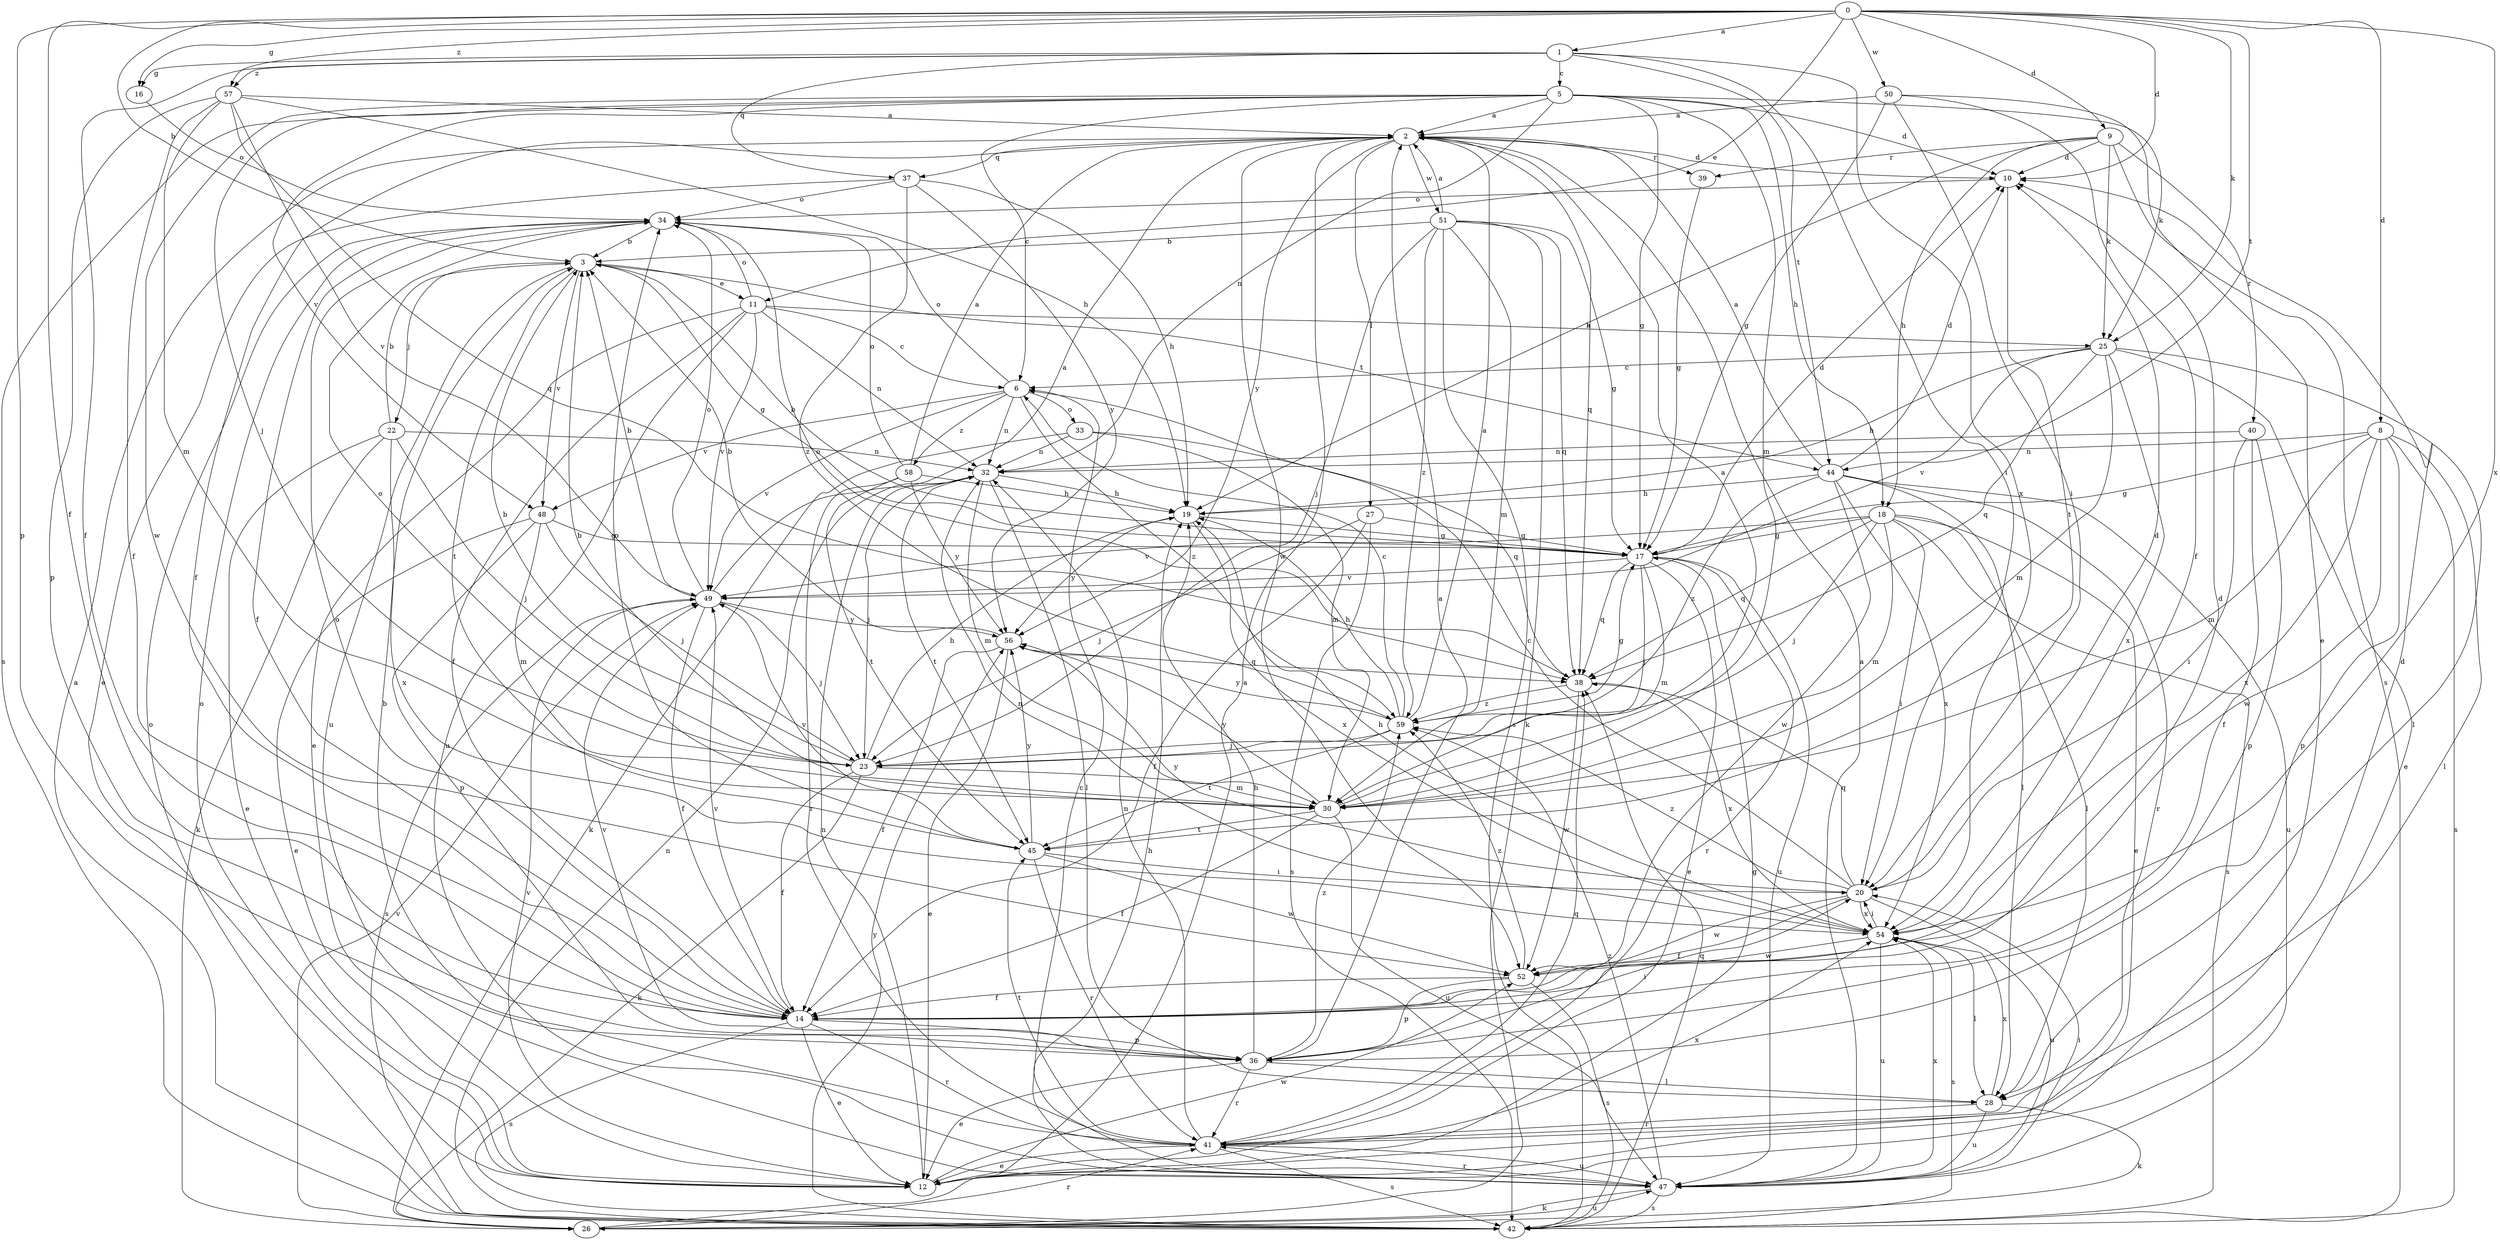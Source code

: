 strict digraph  {
0;
1;
2;
3;
5;
6;
8;
9;
10;
11;
12;
14;
16;
17;
18;
19;
20;
22;
23;
25;
26;
27;
28;
30;
32;
33;
34;
36;
37;
38;
39;
40;
41;
42;
44;
45;
47;
48;
49;
50;
51;
52;
54;
56;
57;
58;
59;
0 -> 1  [label=a];
0 -> 3  [label=b];
0 -> 8  [label=d];
0 -> 9  [label=d];
0 -> 10  [label=d];
0 -> 11  [label=e];
0 -> 14  [label=f];
0 -> 16  [label=g];
0 -> 25  [label=k];
0 -> 36  [label=p];
0 -> 44  [label=t];
0 -> 50  [label=w];
0 -> 54  [label=x];
0 -> 57  [label=z];
1 -> 5  [label=c];
1 -> 14  [label=f];
1 -> 16  [label=g];
1 -> 20  [label=i];
1 -> 37  [label=q];
1 -> 44  [label=t];
1 -> 54  [label=x];
1 -> 57  [label=z];
2 -> 10  [label=d];
2 -> 14  [label=f];
2 -> 27  [label=l];
2 -> 37  [label=q];
2 -> 38  [label=q];
2 -> 39  [label=r];
2 -> 51  [label=w];
2 -> 52  [label=w];
2 -> 56  [label=y];
3 -> 11  [label=e];
3 -> 17  [label=g];
3 -> 22  [label=j];
3 -> 44  [label=t];
3 -> 45  [label=t];
3 -> 47  [label=u];
3 -> 48  [label=v];
5 -> 2  [label=a];
5 -> 6  [label=c];
5 -> 10  [label=d];
5 -> 17  [label=g];
5 -> 18  [label=h];
5 -> 23  [label=j];
5 -> 25  [label=k];
5 -> 30  [label=m];
5 -> 32  [label=n];
5 -> 42  [label=s];
5 -> 48  [label=v];
5 -> 52  [label=w];
6 -> 32  [label=n];
6 -> 33  [label=o];
6 -> 34  [label=o];
6 -> 48  [label=v];
6 -> 49  [label=v];
6 -> 58  [label=z];
6 -> 59  [label=z];
8 -> 17  [label=g];
8 -> 28  [label=l];
8 -> 30  [label=m];
8 -> 32  [label=n];
8 -> 36  [label=p];
8 -> 42  [label=s];
8 -> 52  [label=w];
8 -> 54  [label=x];
9 -> 10  [label=d];
9 -> 18  [label=h];
9 -> 19  [label=h];
9 -> 25  [label=k];
9 -> 39  [label=r];
9 -> 40  [label=r];
9 -> 42  [label=s];
10 -> 34  [label=o];
10 -> 45  [label=t];
11 -> 6  [label=c];
11 -> 12  [label=e];
11 -> 14  [label=f];
11 -> 25  [label=k];
11 -> 32  [label=n];
11 -> 34  [label=o];
11 -> 47  [label=u];
11 -> 49  [label=v];
12 -> 17  [label=g];
12 -> 32  [label=n];
12 -> 34  [label=o];
12 -> 49  [label=v];
12 -> 52  [label=w];
14 -> 10  [label=d];
14 -> 12  [label=e];
14 -> 34  [label=o];
14 -> 36  [label=p];
14 -> 41  [label=r];
14 -> 42  [label=s];
14 -> 49  [label=v];
16 -> 34  [label=o];
17 -> 3  [label=b];
17 -> 10  [label=d];
17 -> 12  [label=e];
17 -> 23  [label=j];
17 -> 30  [label=m];
17 -> 38  [label=q];
17 -> 41  [label=r];
17 -> 47  [label=u];
17 -> 49  [label=v];
18 -> 12  [label=e];
18 -> 17  [label=g];
18 -> 20  [label=i];
18 -> 23  [label=j];
18 -> 28  [label=l];
18 -> 30  [label=m];
18 -> 38  [label=q];
18 -> 42  [label=s];
18 -> 49  [label=v];
19 -> 17  [label=g];
19 -> 54  [label=x];
19 -> 56  [label=y];
20 -> 6  [label=c];
20 -> 10  [label=d];
20 -> 14  [label=f];
20 -> 38  [label=q];
20 -> 47  [label=u];
20 -> 52  [label=w];
20 -> 54  [label=x];
20 -> 56  [label=y];
20 -> 59  [label=z];
22 -> 3  [label=b];
22 -> 12  [label=e];
22 -> 23  [label=j];
22 -> 26  [label=k];
22 -> 32  [label=n];
22 -> 54  [label=x];
23 -> 3  [label=b];
23 -> 14  [label=f];
23 -> 19  [label=h];
23 -> 26  [label=k];
23 -> 30  [label=m];
23 -> 34  [label=o];
25 -> 6  [label=c];
25 -> 12  [label=e];
25 -> 19  [label=h];
25 -> 28  [label=l];
25 -> 30  [label=m];
25 -> 38  [label=q];
25 -> 49  [label=v];
25 -> 54  [label=x];
26 -> 2  [label=a];
26 -> 41  [label=r];
26 -> 47  [label=u];
26 -> 49  [label=v];
27 -> 14  [label=f];
27 -> 17  [label=g];
27 -> 23  [label=j];
27 -> 42  [label=s];
28 -> 26  [label=k];
28 -> 41  [label=r];
28 -> 47  [label=u];
28 -> 54  [label=x];
30 -> 2  [label=a];
30 -> 3  [label=b];
30 -> 14  [label=f];
30 -> 45  [label=t];
30 -> 47  [label=u];
30 -> 56  [label=y];
32 -> 19  [label=h];
32 -> 23  [label=j];
32 -> 28  [label=l];
32 -> 30  [label=m];
32 -> 45  [label=t];
33 -> 26  [label=k];
33 -> 30  [label=m];
33 -> 32  [label=n];
33 -> 38  [label=q];
34 -> 3  [label=b];
34 -> 14  [label=f];
36 -> 2  [label=a];
36 -> 12  [label=e];
36 -> 19  [label=h];
36 -> 20  [label=i];
36 -> 28  [label=l];
36 -> 41  [label=r];
36 -> 49  [label=v];
36 -> 59  [label=z];
37 -> 12  [label=e];
37 -> 19  [label=h];
37 -> 34  [label=o];
37 -> 56  [label=y];
37 -> 59  [label=z];
38 -> 34  [label=o];
38 -> 52  [label=w];
38 -> 54  [label=x];
38 -> 59  [label=z];
39 -> 17  [label=g];
40 -> 14  [label=f];
40 -> 20  [label=i];
40 -> 32  [label=n];
40 -> 36  [label=p];
41 -> 3  [label=b];
41 -> 10  [label=d];
41 -> 12  [label=e];
41 -> 32  [label=n];
41 -> 38  [label=q];
41 -> 42  [label=s];
41 -> 45  [label=t];
41 -> 47  [label=u];
41 -> 54  [label=x];
42 -> 2  [label=a];
42 -> 32  [label=n];
42 -> 34  [label=o];
42 -> 38  [label=q];
42 -> 56  [label=y];
44 -> 2  [label=a];
44 -> 10  [label=d];
44 -> 19  [label=h];
44 -> 28  [label=l];
44 -> 41  [label=r];
44 -> 47  [label=u];
44 -> 52  [label=w];
44 -> 54  [label=x];
44 -> 59  [label=z];
45 -> 20  [label=i];
45 -> 34  [label=o];
45 -> 41  [label=r];
45 -> 49  [label=v];
45 -> 52  [label=w];
45 -> 56  [label=y];
47 -> 2  [label=a];
47 -> 6  [label=c];
47 -> 19  [label=h];
47 -> 20  [label=i];
47 -> 26  [label=k];
47 -> 41  [label=r];
47 -> 42  [label=s];
47 -> 54  [label=x];
47 -> 59  [label=z];
48 -> 12  [label=e];
48 -> 17  [label=g];
48 -> 23  [label=j];
48 -> 30  [label=m];
48 -> 36  [label=p];
49 -> 2  [label=a];
49 -> 3  [label=b];
49 -> 14  [label=f];
49 -> 23  [label=j];
49 -> 34  [label=o];
49 -> 42  [label=s];
49 -> 56  [label=y];
50 -> 2  [label=a];
50 -> 12  [label=e];
50 -> 14  [label=f];
50 -> 17  [label=g];
50 -> 20  [label=i];
51 -> 2  [label=a];
51 -> 3  [label=b];
51 -> 17  [label=g];
51 -> 23  [label=j];
51 -> 26  [label=k];
51 -> 30  [label=m];
51 -> 38  [label=q];
51 -> 42  [label=s];
51 -> 59  [label=z];
52 -> 14  [label=f];
52 -> 36  [label=p];
52 -> 42  [label=s];
52 -> 59  [label=z];
54 -> 19  [label=h];
54 -> 20  [label=i];
54 -> 28  [label=l];
54 -> 32  [label=n];
54 -> 42  [label=s];
54 -> 47  [label=u];
54 -> 52  [label=w];
56 -> 3  [label=b];
56 -> 12  [label=e];
56 -> 14  [label=f];
56 -> 38  [label=q];
57 -> 2  [label=a];
57 -> 14  [label=f];
57 -> 19  [label=h];
57 -> 30  [label=m];
57 -> 36  [label=p];
57 -> 38  [label=q];
57 -> 49  [label=v];
58 -> 2  [label=a];
58 -> 19  [label=h];
58 -> 34  [label=o];
58 -> 41  [label=r];
58 -> 45  [label=t];
58 -> 56  [label=y];
59 -> 2  [label=a];
59 -> 6  [label=c];
59 -> 17  [label=g];
59 -> 19  [label=h];
59 -> 23  [label=j];
59 -> 45  [label=t];
59 -> 56  [label=y];
}

